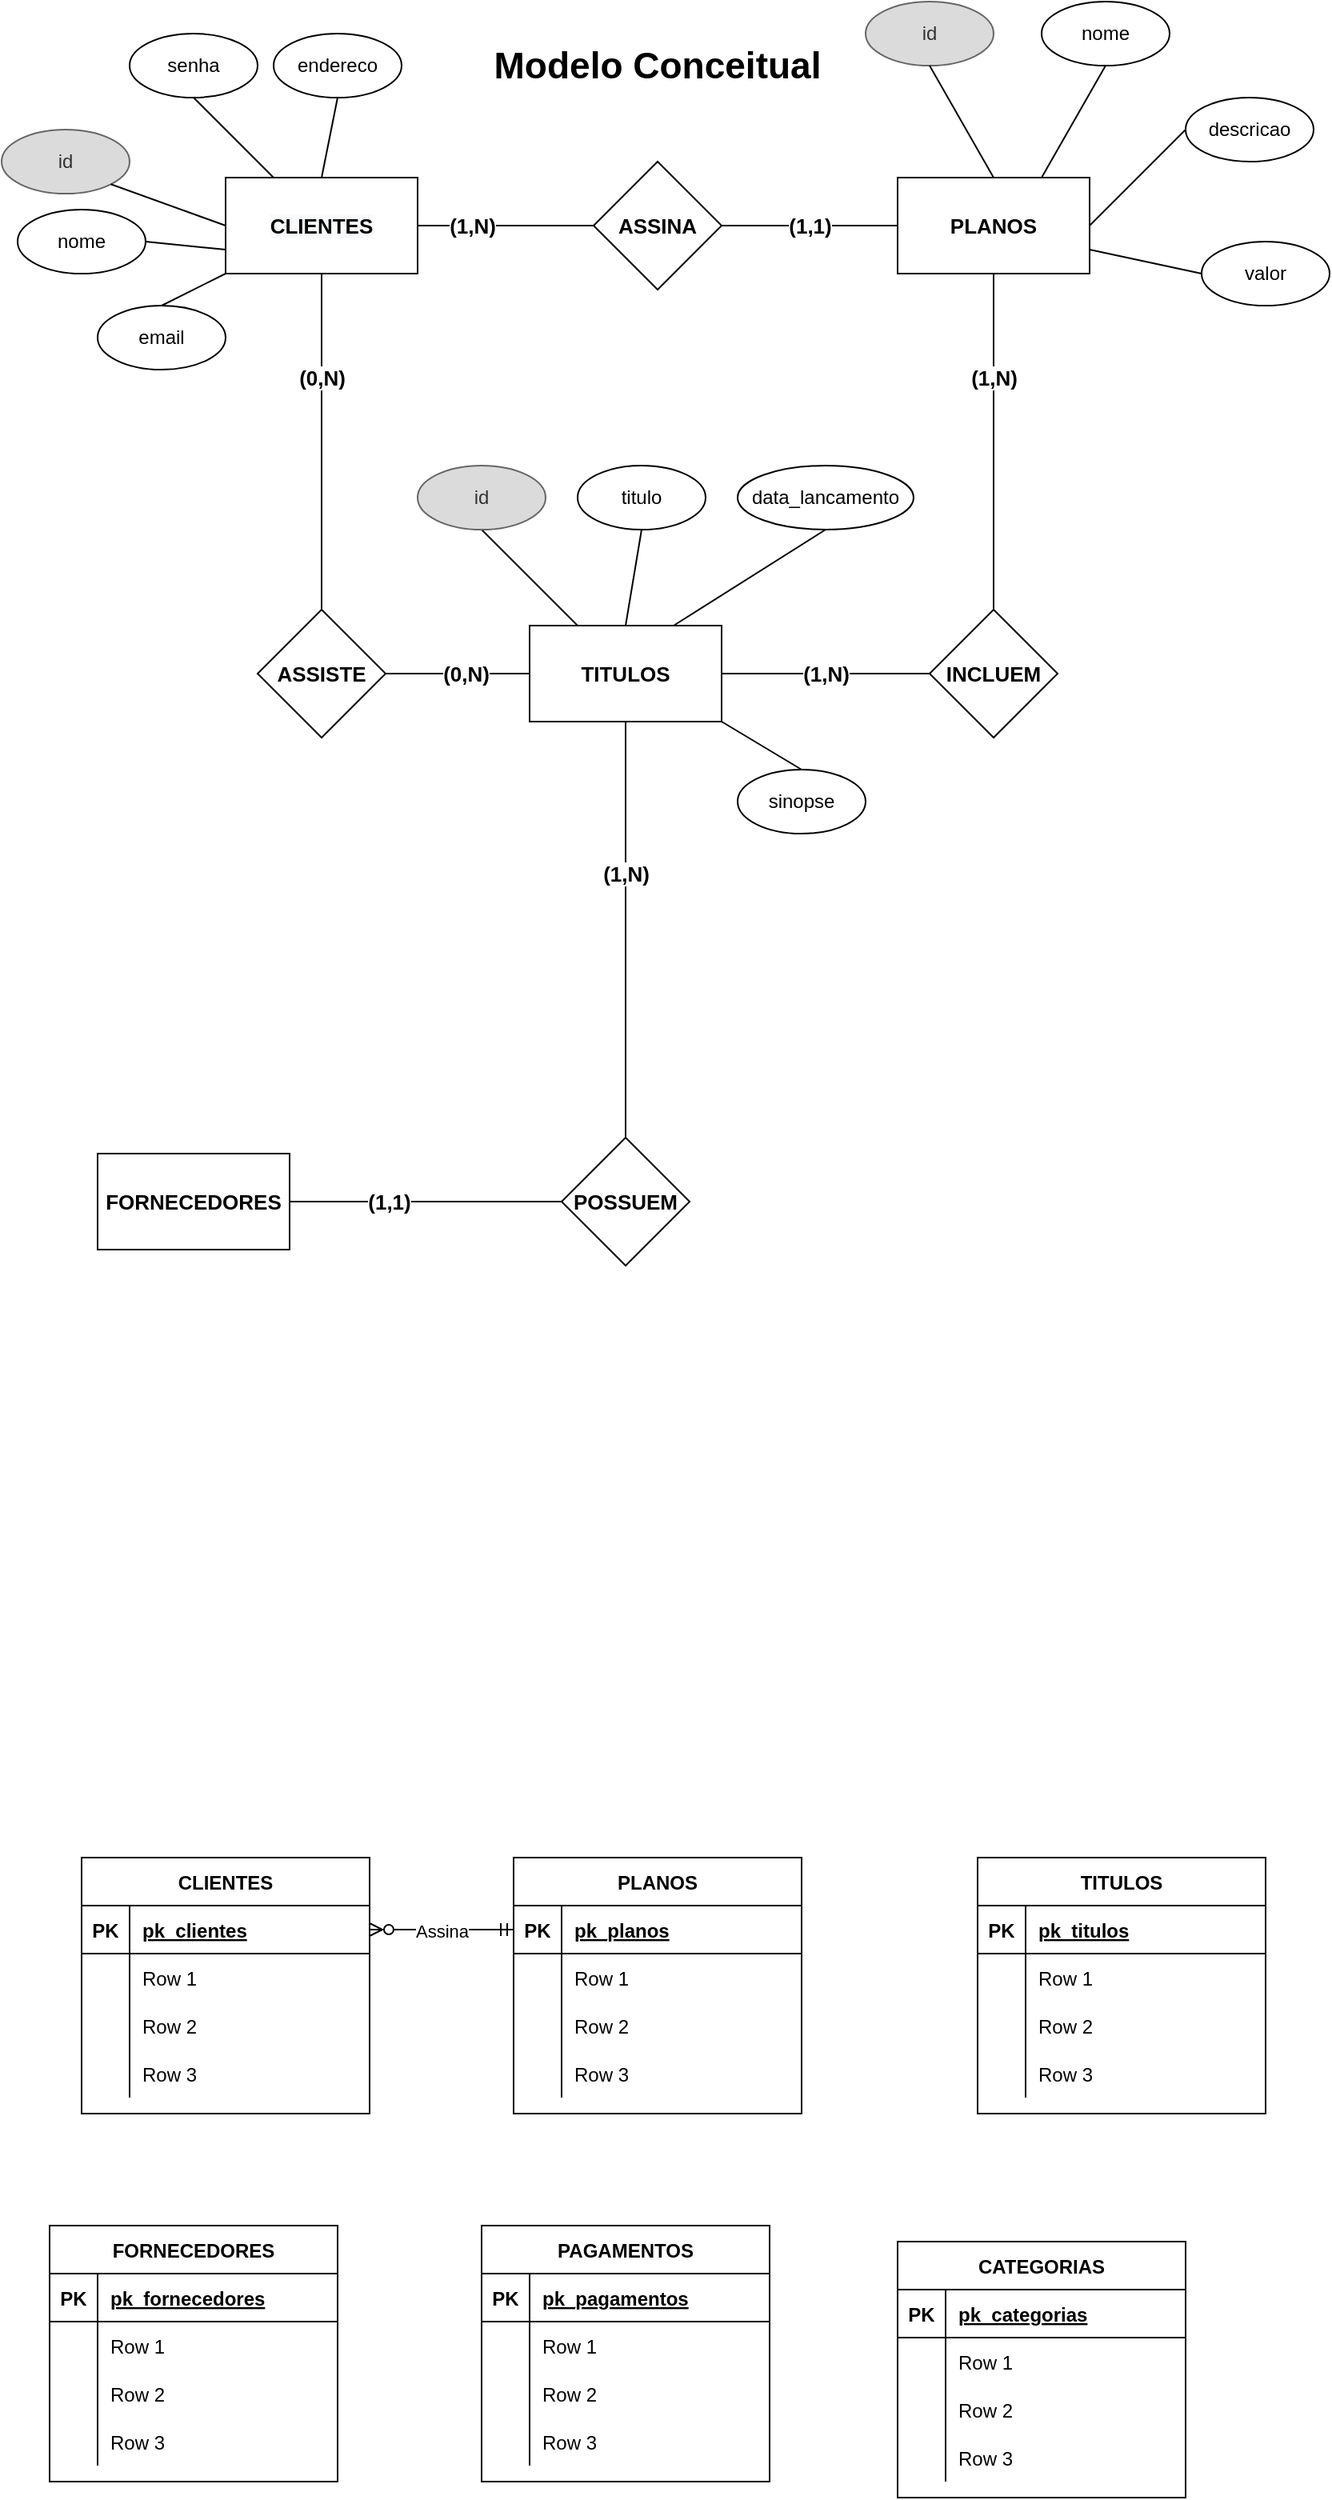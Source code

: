 <mxfile version="20.3.0" type="device"><diagram id="LvLNpRTg5S48HGQ50iHA" name="Página-1"><mxGraphModel dx="2893" dy="2021" grid="1" gridSize="10" guides="1" tooltips="1" connect="1" arrows="1" fold="1" page="1" pageScale="1" pageWidth="827" pageHeight="1169" math="0" shadow="0"><root><mxCell id="0"/><mxCell id="1" parent="0"/><mxCell id="NP3qdC7nzJABI4OuVEPU-14" value="PLANOS" style="shape=table;startSize=30;container=1;collapsible=1;childLayout=tableLayout;fixedRows=1;rowLines=0;fontStyle=1;align=center;resizeLast=1;" parent="1" vertex="1"><mxGeometry x="300" y="20" width="180" height="160" as="geometry"/></mxCell><mxCell id="NP3qdC7nzJABI4OuVEPU-15" value="" style="shape=tableRow;horizontal=0;startSize=0;swimlaneHead=0;swimlaneBody=0;fillColor=none;collapsible=0;dropTarget=0;points=[[0,0.5],[1,0.5]];portConstraint=eastwest;top=0;left=0;right=0;bottom=1;" parent="NP3qdC7nzJABI4OuVEPU-14" vertex="1"><mxGeometry y="30" width="180" height="30" as="geometry"/></mxCell><mxCell id="NP3qdC7nzJABI4OuVEPU-16" value="PK" style="shape=partialRectangle;connectable=0;fillColor=none;top=0;left=0;bottom=0;right=0;fontStyle=1;overflow=hidden;" parent="NP3qdC7nzJABI4OuVEPU-15" vertex="1"><mxGeometry width="30" height="30" as="geometry"><mxRectangle width="30" height="30" as="alternateBounds"/></mxGeometry></mxCell><mxCell id="NP3qdC7nzJABI4OuVEPU-17" value="pk_planos" style="shape=partialRectangle;connectable=0;fillColor=none;top=0;left=0;bottom=0;right=0;align=left;spacingLeft=6;fontStyle=5;overflow=hidden;" parent="NP3qdC7nzJABI4OuVEPU-15" vertex="1"><mxGeometry x="30" width="150" height="30" as="geometry"><mxRectangle width="150" height="30" as="alternateBounds"/></mxGeometry></mxCell><mxCell id="NP3qdC7nzJABI4OuVEPU-18" value="" style="shape=tableRow;horizontal=0;startSize=0;swimlaneHead=0;swimlaneBody=0;fillColor=none;collapsible=0;dropTarget=0;points=[[0,0.5],[1,0.5]];portConstraint=eastwest;top=0;left=0;right=0;bottom=0;" parent="NP3qdC7nzJABI4OuVEPU-14" vertex="1"><mxGeometry y="60" width="180" height="30" as="geometry"/></mxCell><mxCell id="NP3qdC7nzJABI4OuVEPU-19" value="" style="shape=partialRectangle;connectable=0;fillColor=none;top=0;left=0;bottom=0;right=0;editable=1;overflow=hidden;" parent="NP3qdC7nzJABI4OuVEPU-18" vertex="1"><mxGeometry width="30" height="30" as="geometry"><mxRectangle width="30" height="30" as="alternateBounds"/></mxGeometry></mxCell><mxCell id="NP3qdC7nzJABI4OuVEPU-20" value="Row 1" style="shape=partialRectangle;connectable=0;fillColor=none;top=0;left=0;bottom=0;right=0;align=left;spacingLeft=6;overflow=hidden;" parent="NP3qdC7nzJABI4OuVEPU-18" vertex="1"><mxGeometry x="30" width="150" height="30" as="geometry"><mxRectangle width="150" height="30" as="alternateBounds"/></mxGeometry></mxCell><mxCell id="NP3qdC7nzJABI4OuVEPU-21" value="" style="shape=tableRow;horizontal=0;startSize=0;swimlaneHead=0;swimlaneBody=0;fillColor=none;collapsible=0;dropTarget=0;points=[[0,0.5],[1,0.5]];portConstraint=eastwest;top=0;left=0;right=0;bottom=0;" parent="NP3qdC7nzJABI4OuVEPU-14" vertex="1"><mxGeometry y="90" width="180" height="30" as="geometry"/></mxCell><mxCell id="NP3qdC7nzJABI4OuVEPU-22" value="" style="shape=partialRectangle;connectable=0;fillColor=none;top=0;left=0;bottom=0;right=0;editable=1;overflow=hidden;" parent="NP3qdC7nzJABI4OuVEPU-21" vertex="1"><mxGeometry width="30" height="30" as="geometry"><mxRectangle width="30" height="30" as="alternateBounds"/></mxGeometry></mxCell><mxCell id="NP3qdC7nzJABI4OuVEPU-23" value="Row 2" style="shape=partialRectangle;connectable=0;fillColor=none;top=0;left=0;bottom=0;right=0;align=left;spacingLeft=6;overflow=hidden;" parent="NP3qdC7nzJABI4OuVEPU-21" vertex="1"><mxGeometry x="30" width="150" height="30" as="geometry"><mxRectangle width="150" height="30" as="alternateBounds"/></mxGeometry></mxCell><mxCell id="NP3qdC7nzJABI4OuVEPU-24" value="" style="shape=tableRow;horizontal=0;startSize=0;swimlaneHead=0;swimlaneBody=0;fillColor=none;collapsible=0;dropTarget=0;points=[[0,0.5],[1,0.5]];portConstraint=eastwest;top=0;left=0;right=0;bottom=0;" parent="NP3qdC7nzJABI4OuVEPU-14" vertex="1"><mxGeometry y="120" width="180" height="30" as="geometry"/></mxCell><mxCell id="NP3qdC7nzJABI4OuVEPU-25" value="" style="shape=partialRectangle;connectable=0;fillColor=none;top=0;left=0;bottom=0;right=0;editable=1;overflow=hidden;" parent="NP3qdC7nzJABI4OuVEPU-24" vertex="1"><mxGeometry width="30" height="30" as="geometry"><mxRectangle width="30" height="30" as="alternateBounds"/></mxGeometry></mxCell><mxCell id="NP3qdC7nzJABI4OuVEPU-26" value="Row 3" style="shape=partialRectangle;connectable=0;fillColor=none;top=0;left=0;bottom=0;right=0;align=left;spacingLeft=6;overflow=hidden;" parent="NP3qdC7nzJABI4OuVEPU-24" vertex="1"><mxGeometry x="30" width="150" height="30" as="geometry"><mxRectangle width="150" height="30" as="alternateBounds"/></mxGeometry></mxCell><mxCell id="NP3qdC7nzJABI4OuVEPU-40" value="FORNECEDORES" style="shape=table;startSize=30;container=1;collapsible=1;childLayout=tableLayout;fixedRows=1;rowLines=0;fontStyle=1;align=center;resizeLast=1;" parent="1" vertex="1"><mxGeometry x="10" y="250" width="180" height="160" as="geometry"/></mxCell><mxCell id="NP3qdC7nzJABI4OuVEPU-41" value="" style="shape=tableRow;horizontal=0;startSize=0;swimlaneHead=0;swimlaneBody=0;fillColor=none;collapsible=0;dropTarget=0;points=[[0,0.5],[1,0.5]];portConstraint=eastwest;top=0;left=0;right=0;bottom=1;" parent="NP3qdC7nzJABI4OuVEPU-40" vertex="1"><mxGeometry y="30" width="180" height="30" as="geometry"/></mxCell><mxCell id="NP3qdC7nzJABI4OuVEPU-42" value="PK" style="shape=partialRectangle;connectable=0;fillColor=none;top=0;left=0;bottom=0;right=0;fontStyle=1;overflow=hidden;" parent="NP3qdC7nzJABI4OuVEPU-41" vertex="1"><mxGeometry width="30" height="30" as="geometry"><mxRectangle width="30" height="30" as="alternateBounds"/></mxGeometry></mxCell><mxCell id="NP3qdC7nzJABI4OuVEPU-43" value="pk_fornecedores" style="shape=partialRectangle;connectable=0;fillColor=none;top=0;left=0;bottom=0;right=0;align=left;spacingLeft=6;fontStyle=5;overflow=hidden;" parent="NP3qdC7nzJABI4OuVEPU-41" vertex="1"><mxGeometry x="30" width="150" height="30" as="geometry"><mxRectangle width="150" height="30" as="alternateBounds"/></mxGeometry></mxCell><mxCell id="NP3qdC7nzJABI4OuVEPU-44" value="" style="shape=tableRow;horizontal=0;startSize=0;swimlaneHead=0;swimlaneBody=0;fillColor=none;collapsible=0;dropTarget=0;points=[[0,0.5],[1,0.5]];portConstraint=eastwest;top=0;left=0;right=0;bottom=0;" parent="NP3qdC7nzJABI4OuVEPU-40" vertex="1"><mxGeometry y="60" width="180" height="30" as="geometry"/></mxCell><mxCell id="NP3qdC7nzJABI4OuVEPU-45" value="" style="shape=partialRectangle;connectable=0;fillColor=none;top=0;left=0;bottom=0;right=0;editable=1;overflow=hidden;" parent="NP3qdC7nzJABI4OuVEPU-44" vertex="1"><mxGeometry width="30" height="30" as="geometry"><mxRectangle width="30" height="30" as="alternateBounds"/></mxGeometry></mxCell><mxCell id="NP3qdC7nzJABI4OuVEPU-46" value="Row 1" style="shape=partialRectangle;connectable=0;fillColor=none;top=0;left=0;bottom=0;right=0;align=left;spacingLeft=6;overflow=hidden;" parent="NP3qdC7nzJABI4OuVEPU-44" vertex="1"><mxGeometry x="30" width="150" height="30" as="geometry"><mxRectangle width="150" height="30" as="alternateBounds"/></mxGeometry></mxCell><mxCell id="NP3qdC7nzJABI4OuVEPU-47" value="" style="shape=tableRow;horizontal=0;startSize=0;swimlaneHead=0;swimlaneBody=0;fillColor=none;collapsible=0;dropTarget=0;points=[[0,0.5],[1,0.5]];portConstraint=eastwest;top=0;left=0;right=0;bottom=0;" parent="NP3qdC7nzJABI4OuVEPU-40" vertex="1"><mxGeometry y="90" width="180" height="30" as="geometry"/></mxCell><mxCell id="NP3qdC7nzJABI4OuVEPU-48" value="" style="shape=partialRectangle;connectable=0;fillColor=none;top=0;left=0;bottom=0;right=0;editable=1;overflow=hidden;" parent="NP3qdC7nzJABI4OuVEPU-47" vertex="1"><mxGeometry width="30" height="30" as="geometry"><mxRectangle width="30" height="30" as="alternateBounds"/></mxGeometry></mxCell><mxCell id="NP3qdC7nzJABI4OuVEPU-49" value="Row 2" style="shape=partialRectangle;connectable=0;fillColor=none;top=0;left=0;bottom=0;right=0;align=left;spacingLeft=6;overflow=hidden;" parent="NP3qdC7nzJABI4OuVEPU-47" vertex="1"><mxGeometry x="30" width="150" height="30" as="geometry"><mxRectangle width="150" height="30" as="alternateBounds"/></mxGeometry></mxCell><mxCell id="NP3qdC7nzJABI4OuVEPU-50" value="" style="shape=tableRow;horizontal=0;startSize=0;swimlaneHead=0;swimlaneBody=0;fillColor=none;collapsible=0;dropTarget=0;points=[[0,0.5],[1,0.5]];portConstraint=eastwest;top=0;left=0;right=0;bottom=0;" parent="NP3qdC7nzJABI4OuVEPU-40" vertex="1"><mxGeometry y="120" width="180" height="30" as="geometry"/></mxCell><mxCell id="NP3qdC7nzJABI4OuVEPU-51" value="" style="shape=partialRectangle;connectable=0;fillColor=none;top=0;left=0;bottom=0;right=0;editable=1;overflow=hidden;" parent="NP3qdC7nzJABI4OuVEPU-50" vertex="1"><mxGeometry width="30" height="30" as="geometry"><mxRectangle width="30" height="30" as="alternateBounds"/></mxGeometry></mxCell><mxCell id="NP3qdC7nzJABI4OuVEPU-52" value="Row 3" style="shape=partialRectangle;connectable=0;fillColor=none;top=0;left=0;bottom=0;right=0;align=left;spacingLeft=6;overflow=hidden;" parent="NP3qdC7nzJABI4OuVEPU-50" vertex="1"><mxGeometry x="30" width="150" height="30" as="geometry"><mxRectangle width="150" height="30" as="alternateBounds"/></mxGeometry></mxCell><mxCell id="NP3qdC7nzJABI4OuVEPU-53" value="CATEGORIAS" style="shape=table;startSize=30;container=1;collapsible=1;childLayout=tableLayout;fixedRows=1;rowLines=0;fontStyle=1;align=center;resizeLast=1;" parent="1" vertex="1"><mxGeometry x="540" y="260" width="180" height="160" as="geometry"/></mxCell><mxCell id="NP3qdC7nzJABI4OuVEPU-54" value="" style="shape=tableRow;horizontal=0;startSize=0;swimlaneHead=0;swimlaneBody=0;fillColor=none;collapsible=0;dropTarget=0;points=[[0,0.5],[1,0.5]];portConstraint=eastwest;top=0;left=0;right=0;bottom=1;" parent="NP3qdC7nzJABI4OuVEPU-53" vertex="1"><mxGeometry y="30" width="180" height="30" as="geometry"/></mxCell><mxCell id="NP3qdC7nzJABI4OuVEPU-55" value="PK" style="shape=partialRectangle;connectable=0;fillColor=none;top=0;left=0;bottom=0;right=0;fontStyle=1;overflow=hidden;" parent="NP3qdC7nzJABI4OuVEPU-54" vertex="1"><mxGeometry width="30" height="30" as="geometry"><mxRectangle width="30" height="30" as="alternateBounds"/></mxGeometry></mxCell><mxCell id="NP3qdC7nzJABI4OuVEPU-56" value="pk_categorias" style="shape=partialRectangle;connectable=0;fillColor=none;top=0;left=0;bottom=0;right=0;align=left;spacingLeft=6;fontStyle=5;overflow=hidden;" parent="NP3qdC7nzJABI4OuVEPU-54" vertex="1"><mxGeometry x="30" width="150" height="30" as="geometry"><mxRectangle width="150" height="30" as="alternateBounds"/></mxGeometry></mxCell><mxCell id="NP3qdC7nzJABI4OuVEPU-57" value="" style="shape=tableRow;horizontal=0;startSize=0;swimlaneHead=0;swimlaneBody=0;fillColor=none;collapsible=0;dropTarget=0;points=[[0,0.5],[1,0.5]];portConstraint=eastwest;top=0;left=0;right=0;bottom=0;" parent="NP3qdC7nzJABI4OuVEPU-53" vertex="1"><mxGeometry y="60" width="180" height="30" as="geometry"/></mxCell><mxCell id="NP3qdC7nzJABI4OuVEPU-58" value="" style="shape=partialRectangle;connectable=0;fillColor=none;top=0;left=0;bottom=0;right=0;editable=1;overflow=hidden;" parent="NP3qdC7nzJABI4OuVEPU-57" vertex="1"><mxGeometry width="30" height="30" as="geometry"><mxRectangle width="30" height="30" as="alternateBounds"/></mxGeometry></mxCell><mxCell id="NP3qdC7nzJABI4OuVEPU-59" value="Row 1" style="shape=partialRectangle;connectable=0;fillColor=none;top=0;left=0;bottom=0;right=0;align=left;spacingLeft=6;overflow=hidden;" parent="NP3qdC7nzJABI4OuVEPU-57" vertex="1"><mxGeometry x="30" width="150" height="30" as="geometry"><mxRectangle width="150" height="30" as="alternateBounds"/></mxGeometry></mxCell><mxCell id="NP3qdC7nzJABI4OuVEPU-60" value="" style="shape=tableRow;horizontal=0;startSize=0;swimlaneHead=0;swimlaneBody=0;fillColor=none;collapsible=0;dropTarget=0;points=[[0,0.5],[1,0.5]];portConstraint=eastwest;top=0;left=0;right=0;bottom=0;" parent="NP3qdC7nzJABI4OuVEPU-53" vertex="1"><mxGeometry y="90" width="180" height="30" as="geometry"/></mxCell><mxCell id="NP3qdC7nzJABI4OuVEPU-61" value="" style="shape=partialRectangle;connectable=0;fillColor=none;top=0;left=0;bottom=0;right=0;editable=1;overflow=hidden;" parent="NP3qdC7nzJABI4OuVEPU-60" vertex="1"><mxGeometry width="30" height="30" as="geometry"><mxRectangle width="30" height="30" as="alternateBounds"/></mxGeometry></mxCell><mxCell id="NP3qdC7nzJABI4OuVEPU-62" value="Row 2" style="shape=partialRectangle;connectable=0;fillColor=none;top=0;left=0;bottom=0;right=0;align=left;spacingLeft=6;overflow=hidden;" parent="NP3qdC7nzJABI4OuVEPU-60" vertex="1"><mxGeometry x="30" width="150" height="30" as="geometry"><mxRectangle width="150" height="30" as="alternateBounds"/></mxGeometry></mxCell><mxCell id="NP3qdC7nzJABI4OuVEPU-63" value="" style="shape=tableRow;horizontal=0;startSize=0;swimlaneHead=0;swimlaneBody=0;fillColor=none;collapsible=0;dropTarget=0;points=[[0,0.5],[1,0.5]];portConstraint=eastwest;top=0;left=0;right=0;bottom=0;" parent="NP3qdC7nzJABI4OuVEPU-53" vertex="1"><mxGeometry y="120" width="180" height="30" as="geometry"/></mxCell><mxCell id="NP3qdC7nzJABI4OuVEPU-64" value="" style="shape=partialRectangle;connectable=0;fillColor=none;top=0;left=0;bottom=0;right=0;editable=1;overflow=hidden;" parent="NP3qdC7nzJABI4OuVEPU-63" vertex="1"><mxGeometry width="30" height="30" as="geometry"><mxRectangle width="30" height="30" as="alternateBounds"/></mxGeometry></mxCell><mxCell id="NP3qdC7nzJABI4OuVEPU-65" value="Row 3" style="shape=partialRectangle;connectable=0;fillColor=none;top=0;left=0;bottom=0;right=0;align=left;spacingLeft=6;overflow=hidden;" parent="NP3qdC7nzJABI4OuVEPU-63" vertex="1"><mxGeometry x="30" width="150" height="30" as="geometry"><mxRectangle width="150" height="30" as="alternateBounds"/></mxGeometry></mxCell><mxCell id="NP3qdC7nzJABI4OuVEPU-66" value="CLIENTES" style="shape=table;startSize=30;container=1;collapsible=1;childLayout=tableLayout;fixedRows=1;rowLines=0;fontStyle=1;align=center;resizeLast=1;" parent="1" vertex="1"><mxGeometry x="30" y="20" width="180" height="160" as="geometry"/></mxCell><mxCell id="NP3qdC7nzJABI4OuVEPU-67" value="" style="shape=tableRow;horizontal=0;startSize=0;swimlaneHead=0;swimlaneBody=0;fillColor=none;collapsible=0;dropTarget=0;points=[[0,0.5],[1,0.5]];portConstraint=eastwest;top=0;left=0;right=0;bottom=1;" parent="NP3qdC7nzJABI4OuVEPU-66" vertex="1"><mxGeometry y="30" width="180" height="30" as="geometry"/></mxCell><mxCell id="NP3qdC7nzJABI4OuVEPU-68" value="PK" style="shape=partialRectangle;connectable=0;fillColor=none;top=0;left=0;bottom=0;right=0;fontStyle=1;overflow=hidden;" parent="NP3qdC7nzJABI4OuVEPU-67" vertex="1"><mxGeometry width="30" height="30" as="geometry"><mxRectangle width="30" height="30" as="alternateBounds"/></mxGeometry></mxCell><mxCell id="NP3qdC7nzJABI4OuVEPU-69" value="pk_clientes" style="shape=partialRectangle;connectable=0;fillColor=none;top=0;left=0;bottom=0;right=0;align=left;spacingLeft=6;fontStyle=5;overflow=hidden;" parent="NP3qdC7nzJABI4OuVEPU-67" vertex="1"><mxGeometry x="30" width="150" height="30" as="geometry"><mxRectangle width="150" height="30" as="alternateBounds"/></mxGeometry></mxCell><mxCell id="NP3qdC7nzJABI4OuVEPU-70" value="" style="shape=tableRow;horizontal=0;startSize=0;swimlaneHead=0;swimlaneBody=0;fillColor=none;collapsible=0;dropTarget=0;points=[[0,0.5],[1,0.5]];portConstraint=eastwest;top=0;left=0;right=0;bottom=0;" parent="NP3qdC7nzJABI4OuVEPU-66" vertex="1"><mxGeometry y="60" width="180" height="30" as="geometry"/></mxCell><mxCell id="NP3qdC7nzJABI4OuVEPU-71" value="" style="shape=partialRectangle;connectable=0;fillColor=none;top=0;left=0;bottom=0;right=0;editable=1;overflow=hidden;" parent="NP3qdC7nzJABI4OuVEPU-70" vertex="1"><mxGeometry width="30" height="30" as="geometry"><mxRectangle width="30" height="30" as="alternateBounds"/></mxGeometry></mxCell><mxCell id="NP3qdC7nzJABI4OuVEPU-72" value="Row 1" style="shape=partialRectangle;connectable=0;fillColor=none;top=0;left=0;bottom=0;right=0;align=left;spacingLeft=6;overflow=hidden;" parent="NP3qdC7nzJABI4OuVEPU-70" vertex="1"><mxGeometry x="30" width="150" height="30" as="geometry"><mxRectangle width="150" height="30" as="alternateBounds"/></mxGeometry></mxCell><mxCell id="NP3qdC7nzJABI4OuVEPU-73" value="" style="shape=tableRow;horizontal=0;startSize=0;swimlaneHead=0;swimlaneBody=0;fillColor=none;collapsible=0;dropTarget=0;points=[[0,0.5],[1,0.5]];portConstraint=eastwest;top=0;left=0;right=0;bottom=0;" parent="NP3qdC7nzJABI4OuVEPU-66" vertex="1"><mxGeometry y="90" width="180" height="30" as="geometry"/></mxCell><mxCell id="NP3qdC7nzJABI4OuVEPU-74" value="" style="shape=partialRectangle;connectable=0;fillColor=none;top=0;left=0;bottom=0;right=0;editable=1;overflow=hidden;" parent="NP3qdC7nzJABI4OuVEPU-73" vertex="1"><mxGeometry width="30" height="30" as="geometry"><mxRectangle width="30" height="30" as="alternateBounds"/></mxGeometry></mxCell><mxCell id="NP3qdC7nzJABI4OuVEPU-75" value="Row 2" style="shape=partialRectangle;connectable=0;fillColor=none;top=0;left=0;bottom=0;right=0;align=left;spacingLeft=6;overflow=hidden;" parent="NP3qdC7nzJABI4OuVEPU-73" vertex="1"><mxGeometry x="30" width="150" height="30" as="geometry"><mxRectangle width="150" height="30" as="alternateBounds"/></mxGeometry></mxCell><mxCell id="NP3qdC7nzJABI4OuVEPU-76" value="" style="shape=tableRow;horizontal=0;startSize=0;swimlaneHead=0;swimlaneBody=0;fillColor=none;collapsible=0;dropTarget=0;points=[[0,0.5],[1,0.5]];portConstraint=eastwest;top=0;left=0;right=0;bottom=0;" parent="NP3qdC7nzJABI4OuVEPU-66" vertex="1"><mxGeometry y="120" width="180" height="30" as="geometry"/></mxCell><mxCell id="NP3qdC7nzJABI4OuVEPU-77" value="" style="shape=partialRectangle;connectable=0;fillColor=none;top=0;left=0;bottom=0;right=0;editable=1;overflow=hidden;" parent="NP3qdC7nzJABI4OuVEPU-76" vertex="1"><mxGeometry width="30" height="30" as="geometry"><mxRectangle width="30" height="30" as="alternateBounds"/></mxGeometry></mxCell><mxCell id="NP3qdC7nzJABI4OuVEPU-78" value="Row 3" style="shape=partialRectangle;connectable=0;fillColor=none;top=0;left=0;bottom=0;right=0;align=left;spacingLeft=6;overflow=hidden;" parent="NP3qdC7nzJABI4OuVEPU-76" vertex="1"><mxGeometry x="30" width="150" height="30" as="geometry"><mxRectangle width="150" height="30" as="alternateBounds"/></mxGeometry></mxCell><mxCell id="NP3qdC7nzJABI4OuVEPU-79" value="PAGAMENTOS" style="shape=table;startSize=30;container=1;collapsible=1;childLayout=tableLayout;fixedRows=1;rowLines=0;fontStyle=1;align=center;resizeLast=1;" parent="1" vertex="1"><mxGeometry x="280" y="250" width="180" height="160" as="geometry"/></mxCell><mxCell id="NP3qdC7nzJABI4OuVEPU-80" value="" style="shape=tableRow;horizontal=0;startSize=0;swimlaneHead=0;swimlaneBody=0;fillColor=none;collapsible=0;dropTarget=0;points=[[0,0.5],[1,0.5]];portConstraint=eastwest;top=0;left=0;right=0;bottom=1;" parent="NP3qdC7nzJABI4OuVEPU-79" vertex="1"><mxGeometry y="30" width="180" height="30" as="geometry"/></mxCell><mxCell id="NP3qdC7nzJABI4OuVEPU-81" value="PK" style="shape=partialRectangle;connectable=0;fillColor=none;top=0;left=0;bottom=0;right=0;fontStyle=1;overflow=hidden;" parent="NP3qdC7nzJABI4OuVEPU-80" vertex="1"><mxGeometry width="30" height="30" as="geometry"><mxRectangle width="30" height="30" as="alternateBounds"/></mxGeometry></mxCell><mxCell id="NP3qdC7nzJABI4OuVEPU-82" value="pk_pagamentos" style="shape=partialRectangle;connectable=0;fillColor=none;top=0;left=0;bottom=0;right=0;align=left;spacingLeft=6;fontStyle=5;overflow=hidden;" parent="NP3qdC7nzJABI4OuVEPU-80" vertex="1"><mxGeometry x="30" width="150" height="30" as="geometry"><mxRectangle width="150" height="30" as="alternateBounds"/></mxGeometry></mxCell><mxCell id="NP3qdC7nzJABI4OuVEPU-83" value="" style="shape=tableRow;horizontal=0;startSize=0;swimlaneHead=0;swimlaneBody=0;fillColor=none;collapsible=0;dropTarget=0;points=[[0,0.5],[1,0.5]];portConstraint=eastwest;top=0;left=0;right=0;bottom=0;" parent="NP3qdC7nzJABI4OuVEPU-79" vertex="1"><mxGeometry y="60" width="180" height="30" as="geometry"/></mxCell><mxCell id="NP3qdC7nzJABI4OuVEPU-84" value="" style="shape=partialRectangle;connectable=0;fillColor=none;top=0;left=0;bottom=0;right=0;editable=1;overflow=hidden;" parent="NP3qdC7nzJABI4OuVEPU-83" vertex="1"><mxGeometry width="30" height="30" as="geometry"><mxRectangle width="30" height="30" as="alternateBounds"/></mxGeometry></mxCell><mxCell id="NP3qdC7nzJABI4OuVEPU-85" value="Row 1" style="shape=partialRectangle;connectable=0;fillColor=none;top=0;left=0;bottom=0;right=0;align=left;spacingLeft=6;overflow=hidden;" parent="NP3qdC7nzJABI4OuVEPU-83" vertex="1"><mxGeometry x="30" width="150" height="30" as="geometry"><mxRectangle width="150" height="30" as="alternateBounds"/></mxGeometry></mxCell><mxCell id="NP3qdC7nzJABI4OuVEPU-86" value="" style="shape=tableRow;horizontal=0;startSize=0;swimlaneHead=0;swimlaneBody=0;fillColor=none;collapsible=0;dropTarget=0;points=[[0,0.5],[1,0.5]];portConstraint=eastwest;top=0;left=0;right=0;bottom=0;" parent="NP3qdC7nzJABI4OuVEPU-79" vertex="1"><mxGeometry y="90" width="180" height="30" as="geometry"/></mxCell><mxCell id="NP3qdC7nzJABI4OuVEPU-87" value="" style="shape=partialRectangle;connectable=0;fillColor=none;top=0;left=0;bottom=0;right=0;editable=1;overflow=hidden;" parent="NP3qdC7nzJABI4OuVEPU-86" vertex="1"><mxGeometry width="30" height="30" as="geometry"><mxRectangle width="30" height="30" as="alternateBounds"/></mxGeometry></mxCell><mxCell id="NP3qdC7nzJABI4OuVEPU-88" value="Row 2" style="shape=partialRectangle;connectable=0;fillColor=none;top=0;left=0;bottom=0;right=0;align=left;spacingLeft=6;overflow=hidden;" parent="NP3qdC7nzJABI4OuVEPU-86" vertex="1"><mxGeometry x="30" width="150" height="30" as="geometry"><mxRectangle width="150" height="30" as="alternateBounds"/></mxGeometry></mxCell><mxCell id="NP3qdC7nzJABI4OuVEPU-89" value="" style="shape=tableRow;horizontal=0;startSize=0;swimlaneHead=0;swimlaneBody=0;fillColor=none;collapsible=0;dropTarget=0;points=[[0,0.5],[1,0.5]];portConstraint=eastwest;top=0;left=0;right=0;bottom=0;" parent="NP3qdC7nzJABI4OuVEPU-79" vertex="1"><mxGeometry y="120" width="180" height="30" as="geometry"/></mxCell><mxCell id="NP3qdC7nzJABI4OuVEPU-90" value="" style="shape=partialRectangle;connectable=0;fillColor=none;top=0;left=0;bottom=0;right=0;editable=1;overflow=hidden;" parent="NP3qdC7nzJABI4OuVEPU-89" vertex="1"><mxGeometry width="30" height="30" as="geometry"><mxRectangle width="30" height="30" as="alternateBounds"/></mxGeometry></mxCell><mxCell id="NP3qdC7nzJABI4OuVEPU-91" value="Row 3" style="shape=partialRectangle;connectable=0;fillColor=none;top=0;left=0;bottom=0;right=0;align=left;spacingLeft=6;overflow=hidden;" parent="NP3qdC7nzJABI4OuVEPU-89" vertex="1"><mxGeometry x="30" width="150" height="30" as="geometry"><mxRectangle width="150" height="30" as="alternateBounds"/></mxGeometry></mxCell><mxCell id="NP3qdC7nzJABI4OuVEPU-105" value="TITULOS" style="shape=table;startSize=30;container=1;collapsible=1;childLayout=tableLayout;fixedRows=1;rowLines=0;fontStyle=1;align=center;resizeLast=1;" parent="1" vertex="1"><mxGeometry x="590" y="20" width="180" height="160" as="geometry"/></mxCell><mxCell id="NP3qdC7nzJABI4OuVEPU-106" value="" style="shape=tableRow;horizontal=0;startSize=0;swimlaneHead=0;swimlaneBody=0;fillColor=none;collapsible=0;dropTarget=0;points=[[0,0.5],[1,0.5]];portConstraint=eastwest;top=0;left=0;right=0;bottom=1;" parent="NP3qdC7nzJABI4OuVEPU-105" vertex="1"><mxGeometry y="30" width="180" height="30" as="geometry"/></mxCell><mxCell id="NP3qdC7nzJABI4OuVEPU-107" value="PK" style="shape=partialRectangle;connectable=0;fillColor=none;top=0;left=0;bottom=0;right=0;fontStyle=1;overflow=hidden;" parent="NP3qdC7nzJABI4OuVEPU-106" vertex="1"><mxGeometry width="30" height="30" as="geometry"><mxRectangle width="30" height="30" as="alternateBounds"/></mxGeometry></mxCell><mxCell id="NP3qdC7nzJABI4OuVEPU-108" value="pk_titulos" style="shape=partialRectangle;connectable=0;fillColor=none;top=0;left=0;bottom=0;right=0;align=left;spacingLeft=6;fontStyle=5;overflow=hidden;" parent="NP3qdC7nzJABI4OuVEPU-106" vertex="1"><mxGeometry x="30" width="150" height="30" as="geometry"><mxRectangle width="150" height="30" as="alternateBounds"/></mxGeometry></mxCell><mxCell id="NP3qdC7nzJABI4OuVEPU-109" value="" style="shape=tableRow;horizontal=0;startSize=0;swimlaneHead=0;swimlaneBody=0;fillColor=none;collapsible=0;dropTarget=0;points=[[0,0.5],[1,0.5]];portConstraint=eastwest;top=0;left=0;right=0;bottom=0;" parent="NP3qdC7nzJABI4OuVEPU-105" vertex="1"><mxGeometry y="60" width="180" height="30" as="geometry"/></mxCell><mxCell id="NP3qdC7nzJABI4OuVEPU-110" value="" style="shape=partialRectangle;connectable=0;fillColor=none;top=0;left=0;bottom=0;right=0;editable=1;overflow=hidden;" parent="NP3qdC7nzJABI4OuVEPU-109" vertex="1"><mxGeometry width="30" height="30" as="geometry"><mxRectangle width="30" height="30" as="alternateBounds"/></mxGeometry></mxCell><mxCell id="NP3qdC7nzJABI4OuVEPU-111" value="Row 1" style="shape=partialRectangle;connectable=0;fillColor=none;top=0;left=0;bottom=0;right=0;align=left;spacingLeft=6;overflow=hidden;" parent="NP3qdC7nzJABI4OuVEPU-109" vertex="1"><mxGeometry x="30" width="150" height="30" as="geometry"><mxRectangle width="150" height="30" as="alternateBounds"/></mxGeometry></mxCell><mxCell id="NP3qdC7nzJABI4OuVEPU-112" value="" style="shape=tableRow;horizontal=0;startSize=0;swimlaneHead=0;swimlaneBody=0;fillColor=none;collapsible=0;dropTarget=0;points=[[0,0.5],[1,0.5]];portConstraint=eastwest;top=0;left=0;right=0;bottom=0;" parent="NP3qdC7nzJABI4OuVEPU-105" vertex="1"><mxGeometry y="90" width="180" height="30" as="geometry"/></mxCell><mxCell id="NP3qdC7nzJABI4OuVEPU-113" value="" style="shape=partialRectangle;connectable=0;fillColor=none;top=0;left=0;bottom=0;right=0;editable=1;overflow=hidden;" parent="NP3qdC7nzJABI4OuVEPU-112" vertex="1"><mxGeometry width="30" height="30" as="geometry"><mxRectangle width="30" height="30" as="alternateBounds"/></mxGeometry></mxCell><mxCell id="NP3qdC7nzJABI4OuVEPU-114" value="Row 2" style="shape=partialRectangle;connectable=0;fillColor=none;top=0;left=0;bottom=0;right=0;align=left;spacingLeft=6;overflow=hidden;" parent="NP3qdC7nzJABI4OuVEPU-112" vertex="1"><mxGeometry x="30" width="150" height="30" as="geometry"><mxRectangle width="150" height="30" as="alternateBounds"/></mxGeometry></mxCell><mxCell id="NP3qdC7nzJABI4OuVEPU-115" value="" style="shape=tableRow;horizontal=0;startSize=0;swimlaneHead=0;swimlaneBody=0;fillColor=none;collapsible=0;dropTarget=0;points=[[0,0.5],[1,0.5]];portConstraint=eastwest;top=0;left=0;right=0;bottom=0;" parent="NP3qdC7nzJABI4OuVEPU-105" vertex="1"><mxGeometry y="120" width="180" height="30" as="geometry"/></mxCell><mxCell id="NP3qdC7nzJABI4OuVEPU-116" value="" style="shape=partialRectangle;connectable=0;fillColor=none;top=0;left=0;bottom=0;right=0;editable=1;overflow=hidden;" parent="NP3qdC7nzJABI4OuVEPU-115" vertex="1"><mxGeometry width="30" height="30" as="geometry"><mxRectangle width="30" height="30" as="alternateBounds"/></mxGeometry></mxCell><mxCell id="NP3qdC7nzJABI4OuVEPU-117" value="Row 3" style="shape=partialRectangle;connectable=0;fillColor=none;top=0;left=0;bottom=0;right=0;align=left;spacingLeft=6;overflow=hidden;" parent="NP3qdC7nzJABI4OuVEPU-115" vertex="1"><mxGeometry x="30" width="150" height="30" as="geometry"><mxRectangle width="150" height="30" as="alternateBounds"/></mxGeometry></mxCell><mxCell id="NP3qdC7nzJABI4OuVEPU-120" value="Assina" style="edgeStyle=orthogonalEdgeStyle;rounded=0;orthogonalLoop=1;jettySize=auto;html=1;exitX=1;exitY=0.5;exitDx=0;exitDy=0;startArrow=ERzeroToMany;startFill=0;endArrow=ERmandOne;endFill=0;" parent="1" source="NP3qdC7nzJABI4OuVEPU-67" edge="1"><mxGeometry relative="1" as="geometry"><mxPoint x="300" y="65" as="targetPoint"/></mxGeometry></mxCell><mxCell id="NP3qdC7nzJABI4OuVEPU-224" value="(1,1)" style="rounded=0;orthogonalLoop=1;jettySize=auto;html=1;exitX=1;exitY=0.5;exitDx=0;exitDy=0;entryX=0;entryY=0.5;entryDx=0;entryDy=0;startArrow=none;startFill=0;endArrow=none;endFill=0;fontSize=13;fontStyle=1" parent="1" source="NP3qdC7nzJABI4OuVEPU-222" target="NP3qdC7nzJABI4OuVEPU-223" edge="1"><mxGeometry x="-0.273" relative="1" as="geometry"><mxPoint as="offset"/></mxGeometry></mxCell><mxCell id="NP3qdC7nzJABI4OuVEPU-222" value="FORNECEDORES" style="rounded=0;whiteSpace=wrap;html=1;fillColor=default;fontSize=13;fontStyle=1" parent="1" vertex="1"><mxGeometry x="40" y="-420" width="120" height="60" as="geometry"/></mxCell><mxCell id="NP3qdC7nzJABI4OuVEPU-226" value="(1,N)" style="rounded=0;orthogonalLoop=1;jettySize=auto;html=1;exitX=0.5;exitY=0;exitDx=0;exitDy=0;entryX=0.5;entryY=1;entryDx=0;entryDy=0;startArrow=none;startFill=0;endArrow=none;endFill=0;fontSize=13;fontStyle=1" parent="1" source="NP3qdC7nzJABI4OuVEPU-223" target="NP3qdC7nzJABI4OuVEPU-241" edge="1"><mxGeometry x="0.273" relative="1" as="geometry"><mxPoint as="offset"/></mxGeometry></mxCell><mxCell id="NP3qdC7nzJABI4OuVEPU-223" value="POSSUEM" style="rhombus;whiteSpace=wrap;html=1;fillColor=default;fontSize=13;fontStyle=1" parent="1" vertex="1"><mxGeometry x="330" y="-430" width="80" height="80" as="geometry"/></mxCell><mxCell id="NP3qdC7nzJABI4OuVEPU-232" value="(1,N)" style="rounded=0;orthogonalLoop=1;jettySize=auto;html=1;exitX=1;exitY=0.5;exitDx=0;exitDy=0;entryX=0;entryY=0.5;entryDx=0;entryDy=0;startArrow=none;startFill=0;endArrow=none;endFill=0;fontSize=13;fontStyle=1" parent="1" source="NP3qdC7nzJABI4OuVEPU-233" target="NP3qdC7nzJABI4OuVEPU-235" edge="1"><mxGeometry x="-0.385" relative="1" as="geometry"><mxPoint as="offset"/></mxGeometry></mxCell><mxCell id="NP3qdC7nzJABI4OuVEPU-233" value="&lt;span style=&quot;color: rgb(0, 0, 0); font-family: Helvetica; font-size: 13px; font-style: normal; font-variant-ligatures: normal; font-variant-caps: normal; letter-spacing: normal; orphans: 2; text-align: center; text-indent: 0px; text-transform: none; widows: 2; word-spacing: 0px; -webkit-text-stroke-width: 0px; background-color: rgb(248, 249, 250); text-decoration-thickness: initial; text-decoration-style: initial; text-decoration-color: initial; float: none; display: inline !important;&quot;&gt;CLIENTES&lt;/span&gt;" style="rounded=0;whiteSpace=wrap;html=1;fillColor=default;fontSize=13;fontStyle=1" parent="1" vertex="1"><mxGeometry x="120" y="-1030" width="120" height="60" as="geometry"/></mxCell><mxCell id="NP3qdC7nzJABI4OuVEPU-234" value="(1,1)" style="rounded=0;orthogonalLoop=1;jettySize=auto;html=1;exitX=1;exitY=0.5;exitDx=0;exitDy=0;entryX=0;entryY=0.5;entryDx=0;entryDy=0;startArrow=none;startFill=0;endArrow=none;endFill=0;fontSize=13;fontStyle=1" parent="1" source="NP3qdC7nzJABI4OuVEPU-235" target="NP3qdC7nzJABI4OuVEPU-236" edge="1"><mxGeometry relative="1" as="geometry"/></mxCell><mxCell id="NP3qdC7nzJABI4OuVEPU-235" value="ASSINA" style="rhombus;whiteSpace=wrap;html=1;fillColor=default;fontSize=13;fontStyle=1" parent="1" vertex="1"><mxGeometry x="350" y="-1040" width="80" height="80" as="geometry"/></mxCell><mxCell id="NP3qdC7nzJABI4OuVEPU-236" value="PLANOS" style="rounded=0;whiteSpace=wrap;html=1;fillColor=default;fontSize=13;fontStyle=1" parent="1" vertex="1"><mxGeometry x="540" y="-1030" width="120" height="60" as="geometry"/></mxCell><mxCell id="NP3qdC7nzJABI4OuVEPU-237" value="(0,N)" style="rounded=0;orthogonalLoop=1;jettySize=auto;html=1;exitX=0.5;exitY=1;exitDx=0;exitDy=0;entryX=0.5;entryY=0;entryDx=0;entryDy=0;startArrow=none;startFill=0;endArrow=none;endFill=0;fontSize=13;fontStyle=1" parent="1" source="NP3qdC7nzJABI4OuVEPU-233" target="NP3qdC7nzJABI4OuVEPU-240" edge="1"><mxGeometry x="-0.385" relative="1" as="geometry"><mxPoint as="offset"/></mxGeometry></mxCell><mxCell id="NP3qdC7nzJABI4OuVEPU-239" value="(0,N)" style="rounded=0;orthogonalLoop=1;jettySize=auto;html=1;exitX=1;exitY=0.5;exitDx=0;exitDy=0;entryX=0;entryY=0.5;entryDx=0;entryDy=0;startArrow=none;startFill=0;endArrow=none;endFill=0;fontSize=13;fontStyle=1" parent="1" source="NP3qdC7nzJABI4OuVEPU-240" target="NP3qdC7nzJABI4OuVEPU-241" edge="1"><mxGeometry x="0.111" relative="1" as="geometry"><mxPoint as="offset"/></mxGeometry></mxCell><mxCell id="NP3qdC7nzJABI4OuVEPU-240" value="ASSISTE" style="rhombus;whiteSpace=wrap;html=1;fillColor=default;fontSize=13;fontStyle=1" parent="1" vertex="1"><mxGeometry x="140" y="-760" width="80" height="80" as="geometry"/></mxCell><mxCell id="NP3qdC7nzJABI4OuVEPU-241" value="TITULOS" style="rounded=0;whiteSpace=wrap;html=1;fillColor=default;fontSize=13;fontStyle=1" parent="1" vertex="1"><mxGeometry x="310" y="-750" width="120" height="60" as="geometry"/></mxCell><mxCell id="NP3qdC7nzJABI4OuVEPU-242" value="(1,N)" style="rounded=0;orthogonalLoop=1;jettySize=auto;html=1;exitX=0.5;exitY=1;exitDx=0;exitDy=0;startArrow=none;startFill=0;endArrow=none;endFill=0;fontSize=13;fontStyle=1" parent="1" source="NP3qdC7nzJABI4OuVEPU-236" target="NP3qdC7nzJABI4OuVEPU-245" edge="1"><mxGeometry x="-0.385" relative="1" as="geometry"><mxPoint as="offset"/></mxGeometry></mxCell><mxCell id="NP3qdC7nzJABI4OuVEPU-244" value="(1,N)" style="rounded=0;orthogonalLoop=1;jettySize=auto;html=1;exitX=0;exitY=0.5;exitDx=0;exitDy=0;entryX=1;entryY=0.5;entryDx=0;entryDy=0;startArrow=none;startFill=0;endArrow=none;endFill=0;fontSize=13;fontStyle=1" parent="1" source="NP3qdC7nzJABI4OuVEPU-245" target="NP3qdC7nzJABI4OuVEPU-241" edge="1"><mxGeometry relative="1" as="geometry"/></mxCell><mxCell id="NP3qdC7nzJABI4OuVEPU-245" value="INCLUEM" style="rhombus;whiteSpace=wrap;html=1;fillColor=default;fontSize=13;fontStyle=1" parent="1" vertex="1"><mxGeometry x="560" y="-760" width="80" height="80" as="geometry"/></mxCell><mxCell id="NP3qdC7nzJABI4OuVEPU-248" value="Modelo Conceitual" style="text;html=1;strokeColor=none;fillColor=none;align=center;verticalAlign=middle;whiteSpace=wrap;rounded=0;fontSize=23;fontStyle=1" parent="1" vertex="1"><mxGeometry x="250" y="-1130" width="280" height="60" as="geometry"/></mxCell><mxCell id="GBnFr4UZaI3YzlbFXW0A-2" value="id" style="ellipse;whiteSpace=wrap;html=1;fillColor=#DBDBDB;fontColor=#333333;strokeColor=#666666;" vertex="1" parent="1"><mxGeometry x="-20" y="-1060" width="80" height="40" as="geometry"/></mxCell><mxCell id="GBnFr4UZaI3YzlbFXW0A-3" value="nome" style="ellipse;whiteSpace=wrap;html=1;" vertex="1" parent="1"><mxGeometry x="-10" y="-1010" width="80" height="40" as="geometry"/></mxCell><mxCell id="GBnFr4UZaI3YzlbFXW0A-4" value="email" style="ellipse;whiteSpace=wrap;html=1;" vertex="1" parent="1"><mxGeometry x="40" y="-950" width="80" height="40" as="geometry"/></mxCell><mxCell id="GBnFr4UZaI3YzlbFXW0A-5" value="senha" style="ellipse;whiteSpace=wrap;html=1;" vertex="1" parent="1"><mxGeometry x="60" y="-1120" width="80" height="40" as="geometry"/></mxCell><mxCell id="GBnFr4UZaI3YzlbFXW0A-6" value="endereco" style="ellipse;whiteSpace=wrap;html=1;" vertex="1" parent="1"><mxGeometry x="150" y="-1120" width="80" height="40" as="geometry"/></mxCell><mxCell id="GBnFr4UZaI3YzlbFXW0A-10" value="" style="rounded=0;orthogonalLoop=1;jettySize=auto;html=1;exitX=1;exitY=0.5;exitDx=0;exitDy=0;startArrow=none;startFill=0;endArrow=none;endFill=0;fontSize=13;fontStyle=1;entryX=0;entryY=0.75;entryDx=0;entryDy=0;" edge="1" parent="1" source="GBnFr4UZaI3YzlbFXW0A-3" target="NP3qdC7nzJABI4OuVEPU-233"><mxGeometry x="-0.385" relative="1" as="geometry"><mxPoint as="offset"/><mxPoint x="300" y="-950" as="sourcePoint"/><mxPoint x="310" y="-790" as="targetPoint"/></mxGeometry></mxCell><mxCell id="GBnFr4UZaI3YzlbFXW0A-11" value="" style="rounded=0;orthogonalLoop=1;jettySize=auto;html=1;exitX=0.5;exitY=0;exitDx=0;exitDy=0;startArrow=none;startFill=0;endArrow=none;endFill=0;fontSize=13;fontStyle=1;entryX=0;entryY=1;entryDx=0;entryDy=0;" edge="1" parent="1" source="GBnFr4UZaI3YzlbFXW0A-4" target="NP3qdC7nzJABI4OuVEPU-233"><mxGeometry x="-0.385" relative="1" as="geometry"><mxPoint as="offset"/><mxPoint x="20" y="-890" as="sourcePoint"/><mxPoint x="30" y="-730" as="targetPoint"/></mxGeometry></mxCell><mxCell id="GBnFr4UZaI3YzlbFXW0A-14" value="" style="rounded=0;orthogonalLoop=1;jettySize=auto;html=1;exitX=1;exitY=1;exitDx=0;exitDy=0;startArrow=none;startFill=0;endArrow=none;endFill=0;fontSize=13;fontStyle=1;entryX=0;entryY=0.5;entryDx=0;entryDy=0;" edge="1" parent="1" source="GBnFr4UZaI3YzlbFXW0A-2" target="NP3qdC7nzJABI4OuVEPU-233"><mxGeometry x="-0.385" relative="1" as="geometry"><mxPoint as="offset"/><mxPoint x="80" y="-980" as="sourcePoint"/><mxPoint x="130" y="-975" as="targetPoint"/></mxGeometry></mxCell><mxCell id="GBnFr4UZaI3YzlbFXW0A-15" value="" style="rounded=0;orthogonalLoop=1;jettySize=auto;html=1;exitX=0.5;exitY=0;exitDx=0;exitDy=0;startArrow=none;startFill=0;endArrow=none;endFill=0;fontSize=13;fontStyle=1;entryX=0.5;entryY=1;entryDx=0;entryDy=0;" edge="1" parent="1" source="NP3qdC7nzJABI4OuVEPU-233" target="GBnFr4UZaI3YzlbFXW0A-6"><mxGeometry x="-0.385" relative="1" as="geometry"><mxPoint as="offset"/><mxPoint x="58.284" y="-1015.858" as="sourcePoint"/><mxPoint x="130" y="-990" as="targetPoint"/></mxGeometry></mxCell><mxCell id="GBnFr4UZaI3YzlbFXW0A-16" value="" style="rounded=0;orthogonalLoop=1;jettySize=auto;html=1;exitX=0.5;exitY=1;exitDx=0;exitDy=0;startArrow=none;startFill=0;endArrow=none;endFill=0;fontSize=13;fontStyle=1;" edge="1" parent="1" source="GBnFr4UZaI3YzlbFXW0A-5" target="NP3qdC7nzJABI4OuVEPU-233"><mxGeometry x="-0.385" relative="1" as="geometry"><mxPoint as="offset"/><mxPoint x="68.284" y="-1005.858" as="sourcePoint"/><mxPoint x="140" y="-980" as="targetPoint"/></mxGeometry></mxCell><mxCell id="GBnFr4UZaI3YzlbFXW0A-17" value="id" style="ellipse;whiteSpace=wrap;html=1;fillColor=#DBDBDB;fontColor=#333333;strokeColor=#666666;" vertex="1" parent="1"><mxGeometry x="520" y="-1140" width="80" height="40" as="geometry"/></mxCell><mxCell id="GBnFr4UZaI3YzlbFXW0A-18" value="nome" style="ellipse;whiteSpace=wrap;html=1;" vertex="1" parent="1"><mxGeometry x="630" y="-1140" width="80" height="40" as="geometry"/></mxCell><mxCell id="GBnFr4UZaI3YzlbFXW0A-19" value="descricao" style="ellipse;whiteSpace=wrap;html=1;" vertex="1" parent="1"><mxGeometry x="720" y="-1080" width="80" height="40" as="geometry"/></mxCell><mxCell id="GBnFr4UZaI3YzlbFXW0A-20" value="valor" style="ellipse;whiteSpace=wrap;html=1;" vertex="1" parent="1"><mxGeometry x="730" y="-990" width="80" height="40" as="geometry"/></mxCell><mxCell id="GBnFr4UZaI3YzlbFXW0A-21" value="" style="rounded=0;orthogonalLoop=1;jettySize=auto;html=1;exitX=0.5;exitY=0;exitDx=0;exitDy=0;startArrow=none;startFill=0;endArrow=none;endFill=0;fontSize=13;fontStyle=1;entryX=0.5;entryY=1;entryDx=0;entryDy=0;" edge="1" parent="1" source="NP3qdC7nzJABI4OuVEPU-236" target="GBnFr4UZaI3YzlbFXW0A-17"><mxGeometry x="-0.385" relative="1" as="geometry"><mxPoint as="offset"/><mxPoint x="1090" y="-720" as="sourcePoint"/><mxPoint x="1100" y="-770" as="targetPoint"/></mxGeometry></mxCell><mxCell id="GBnFr4UZaI3YzlbFXW0A-22" value="" style="rounded=0;orthogonalLoop=1;jettySize=auto;html=1;exitX=0.75;exitY=0;exitDx=0;exitDy=0;startArrow=none;startFill=0;endArrow=none;endFill=0;fontSize=13;fontStyle=1;entryX=0.5;entryY=1;entryDx=0;entryDy=0;" edge="1" parent="1" source="NP3qdC7nzJABI4OuVEPU-236" target="GBnFr4UZaI3YzlbFXW0A-18"><mxGeometry x="-0.385" relative="1" as="geometry"><mxPoint as="offset"/><mxPoint x="1100" y="-710" as="sourcePoint"/><mxPoint x="1110" y="-760" as="targetPoint"/></mxGeometry></mxCell><mxCell id="GBnFr4UZaI3YzlbFXW0A-23" value="" style="rounded=0;orthogonalLoop=1;jettySize=auto;html=1;exitX=1;exitY=0.5;exitDx=0;exitDy=0;startArrow=none;startFill=0;endArrow=none;endFill=0;fontSize=13;fontStyle=1;entryX=0;entryY=0.5;entryDx=0;entryDy=0;" edge="1" parent="1" source="NP3qdC7nzJABI4OuVEPU-236" target="GBnFr4UZaI3YzlbFXW0A-19"><mxGeometry x="-0.385" relative="1" as="geometry"><mxPoint as="offset"/><mxPoint x="1110" y="-700" as="sourcePoint"/><mxPoint x="1120" y="-750" as="targetPoint"/></mxGeometry></mxCell><mxCell id="GBnFr4UZaI3YzlbFXW0A-24" value="" style="rounded=0;orthogonalLoop=1;jettySize=auto;html=1;exitX=1;exitY=0.75;exitDx=0;exitDy=0;startArrow=none;startFill=0;endArrow=none;endFill=0;fontSize=13;fontStyle=1;entryX=0;entryY=0.5;entryDx=0;entryDy=0;" edge="1" parent="1" source="NP3qdC7nzJABI4OuVEPU-236" target="GBnFr4UZaI3YzlbFXW0A-20"><mxGeometry x="-0.385" relative="1" as="geometry"><mxPoint as="offset"/><mxPoint x="1120" y="-690" as="sourcePoint"/><mxPoint x="1130" y="-740" as="targetPoint"/></mxGeometry></mxCell><mxCell id="GBnFr4UZaI3YzlbFXW0A-25" value="" style="rounded=0;orthogonalLoop=1;jettySize=auto;html=1;exitX=0.25;exitY=0;exitDx=0;exitDy=0;startArrow=none;startFill=0;endArrow=none;endFill=0;fontSize=13;fontStyle=1;entryX=0.5;entryY=1;entryDx=0;entryDy=0;" edge="1" parent="1" source="NP3qdC7nzJABI4OuVEPU-241" target="GBnFr4UZaI3YzlbFXW0A-41"><mxGeometry x="-0.385" relative="1" as="geometry"><mxPoint as="offset"/><mxPoint x="320" y="-770" as="sourcePoint"/><mxPoint x="330" y="-820" as="targetPoint"/></mxGeometry></mxCell><mxCell id="GBnFr4UZaI3YzlbFXW0A-26" value="" style="rounded=0;orthogonalLoop=1;jettySize=auto;html=1;exitX=0.5;exitY=0;exitDx=0;exitDy=0;startArrow=none;startFill=0;endArrow=none;endFill=0;fontSize=13;fontStyle=1;entryX=0.5;entryY=1;entryDx=0;entryDy=0;" edge="1" parent="1" source="NP3qdC7nzJABI4OuVEPU-241" target="GBnFr4UZaI3YzlbFXW0A-42"><mxGeometry x="-0.385" relative="1" as="geometry"><mxPoint as="offset"/><mxPoint x="330" y="-760" as="sourcePoint"/><mxPoint x="340" y="-810" as="targetPoint"/></mxGeometry></mxCell><mxCell id="GBnFr4UZaI3YzlbFXW0A-27" value="" style="rounded=0;orthogonalLoop=1;jettySize=auto;html=1;exitX=0.75;exitY=0;exitDx=0;exitDy=0;startArrow=none;startFill=0;endArrow=none;endFill=0;fontSize=13;fontStyle=1;entryX=0.5;entryY=1;entryDx=0;entryDy=0;" edge="1" parent="1" source="NP3qdC7nzJABI4OuVEPU-241" target="GBnFr4UZaI3YzlbFXW0A-43"><mxGeometry x="-0.385" relative="1" as="geometry"><mxPoint as="offset"/><mxPoint x="340" y="-750" as="sourcePoint"/><mxPoint x="350" y="-800" as="targetPoint"/></mxGeometry></mxCell><mxCell id="GBnFr4UZaI3YzlbFXW0A-28" value="" style="rounded=0;orthogonalLoop=1;jettySize=auto;html=1;exitX=0.5;exitY=0;exitDx=0;exitDy=0;startArrow=none;startFill=0;endArrow=none;endFill=0;fontSize=13;fontStyle=1;entryX=1;entryY=1;entryDx=0;entryDy=0;" edge="1" parent="1" source="GBnFr4UZaI3YzlbFXW0A-44" target="NP3qdC7nzJABI4OuVEPU-241"><mxGeometry x="-0.385" relative="1" as="geometry"><mxPoint as="offset"/><mxPoint x="414" y="-620" as="sourcePoint"/><mxPoint x="430" y="-680" as="targetPoint"/></mxGeometry></mxCell><mxCell id="GBnFr4UZaI3YzlbFXW0A-41" value="id" style="ellipse;whiteSpace=wrap;html=1;fillColor=#DBDBDB;fontColor=#333333;strokeColor=#666666;" vertex="1" parent="1"><mxGeometry x="240" y="-850" width="80" height="40" as="geometry"/></mxCell><mxCell id="GBnFr4UZaI3YzlbFXW0A-42" value="titulo" style="ellipse;whiteSpace=wrap;html=1;" vertex="1" parent="1"><mxGeometry x="340" y="-850" width="80" height="40" as="geometry"/></mxCell><mxCell id="GBnFr4UZaI3YzlbFXW0A-43" value="data_lancamento" style="ellipse;whiteSpace=wrap;html=1;" vertex="1" parent="1"><mxGeometry x="440" y="-850" width="110" height="40" as="geometry"/></mxCell><mxCell id="GBnFr4UZaI3YzlbFXW0A-44" value="sinopse" style="ellipse;whiteSpace=wrap;html=1;" vertex="1" parent="1"><mxGeometry x="440" y="-660" width="80" height="40" as="geometry"/></mxCell></root></mxGraphModel></diagram></mxfile>